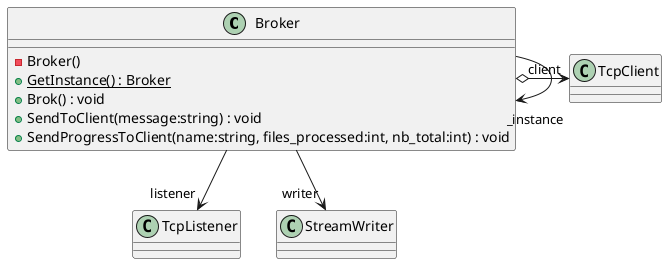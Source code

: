 @startuml
class Broker {
    - Broker()
    + {static} GetInstance() : Broker
    + Brok() : void
    + SendToClient(message:string) : void
    + SendProgressToClient(name:string, files_processed:int, nb_total:int) : void
}
Broker --> "_instance" Broker
Broker --> "listener" TcpListener
Broker o-> "client" TcpClient
Broker --> "writer" StreamWriter
@enduml
